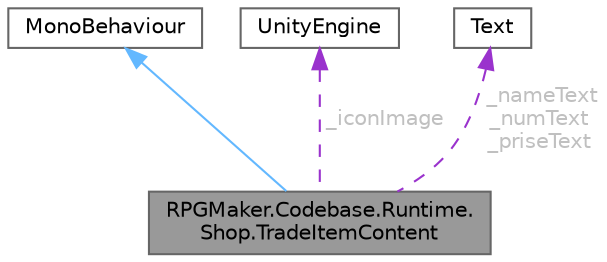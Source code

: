 digraph "RPGMaker.Codebase.Runtime.Shop.TradeItemContent"
{
 // LATEX_PDF_SIZE
  bgcolor="transparent";
  edge [fontname=Helvetica,fontsize=10,labelfontname=Helvetica,labelfontsize=10];
  node [fontname=Helvetica,fontsize=10,shape=box,height=0.2,width=0.4];
  Node1 [id="Node000001",label="RPGMaker.Codebase.Runtime.\lShop.TradeItemContent",height=0.2,width=0.4,color="gray40", fillcolor="grey60", style="filled", fontcolor="black",tooltip="😁 取引決済時にアイテムの情報を表示する項目"];
  Node2 -> Node1 [id="edge1_Node000001_Node000002",dir="back",color="steelblue1",style="solid",tooltip=" "];
  Node2 [id="Node000002",label="MonoBehaviour",height=0.2,width=0.4,color="gray40", fillcolor="white", style="filled",tooltip=" "];
  Node3 -> Node1 [id="edge2_Node000001_Node000003",dir="back",color="darkorchid3",style="dashed",tooltip=" ",label=" _iconImage",fontcolor="grey" ];
  Node3 [id="Node000003",label="UnityEngine",height=0.2,width=0.4,color="gray40", fillcolor="white", style="filled",tooltip=" "];
  Node4 -> Node1 [id="edge3_Node000001_Node000004",dir="back",color="darkorchid3",style="dashed",tooltip=" ",label=" _nameText\n_numText\n_priseText",fontcolor="grey" ];
  Node4 [id="Node000004",label="Text",height=0.2,width=0.4,color="gray40", fillcolor="white", style="filled",tooltip=" "];
}
